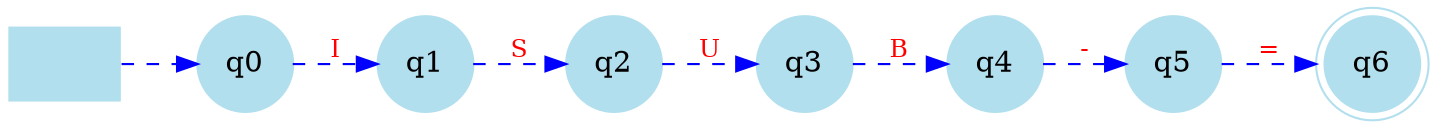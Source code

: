 digraph "automathon/Asignación/automata_18_token" {
	graph [rankdir=LR]
	node [color=lightblue2 shape=circle style=filled]
	edge [color=blue fontcolor=red fontsize=12 style=dashed]
	"" [label="" shape=plaintext]
	q6 [label=q6 shape=doublecircle]
	q4 [label=q4 shape=circle]
	q5 [label=q5 shape=circle]
	q2 [label=q2 shape=circle]
	q1 [label=q1 shape=circle]
	q0 [label=q0 shape=circle]
	q3 [label=q3 shape=circle]
	"" -> q0 [label=""]
	q0 -> q1 [label=I]
	q1 -> q2 [label=S]
	q2 -> q3 [label=U]
	q3 -> q4 [label=B]
	q4 -> q5 [label="-"]
	q5 -> q6 [label="="]
}
